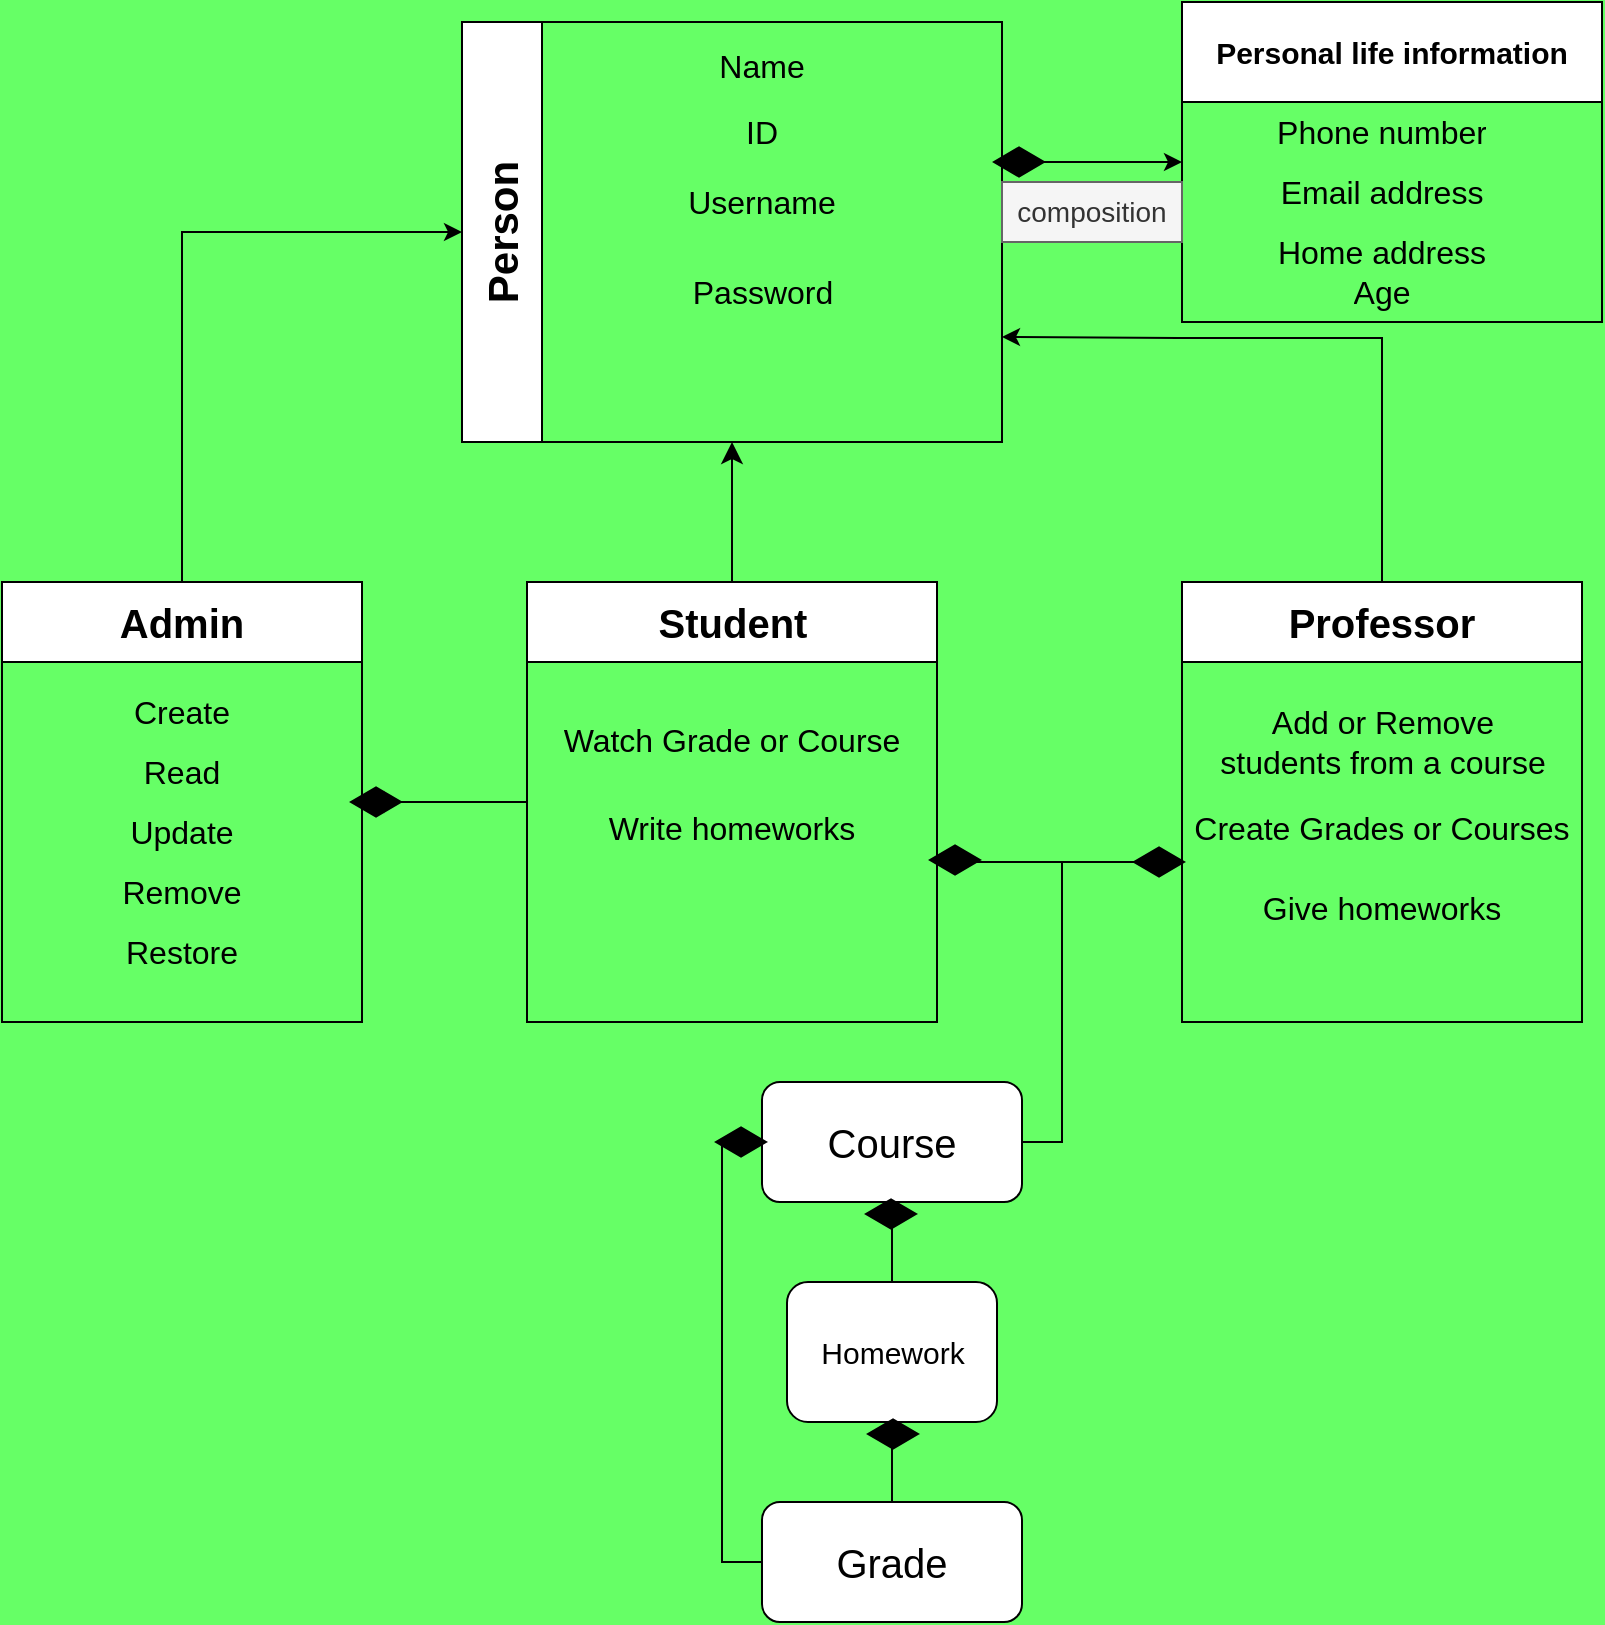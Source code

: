 <mxfile version="24.2.5" type="device">
  <diagram id="C5RBs43oDa-KdzZeNtuy" name="Page-1">
    <mxGraphModel dx="1050" dy="522" grid="1" gridSize="10" guides="1" tooltips="1" connect="1" arrows="1" fold="1" page="1" pageScale="1" pageWidth="827" pageHeight="1169" background="#66FF66" math="0" shadow="0">
      <root>
        <mxCell id="WIyWlLk6GJQsqaUBKTNV-0" />
        <mxCell id="WIyWlLk6GJQsqaUBKTNV-1" parent="WIyWlLk6GJQsqaUBKTNV-0" />
        <mxCell id="JJ2t-KnP88xIfO88hmzd-1" value="&lt;span style=&quot;font-size: 15px;&quot;&gt;Personal life information&lt;/span&gt;" style="swimlane;whiteSpace=wrap;html=1;startSize=50;" parent="WIyWlLk6GJQsqaUBKTNV-1" vertex="1">
          <mxGeometry x="610" y="40" width="210" height="160" as="geometry" />
        </mxCell>
        <mxCell id="JJ2t-KnP88xIfO88hmzd-10" value="Email address" style="text;strokeColor=none;fillColor=none;align=center;verticalAlign=middle;spacingLeft=4;spacingRight=4;overflow=hidden;points=[[0,0.5],[1,0.5]];portConstraint=eastwest;rotatable=0;whiteSpace=wrap;html=1;fontSize=16;" parent="JJ2t-KnP88xIfO88hmzd-1" vertex="1">
          <mxGeometry x="25" y="80" width="150" height="30" as="geometry" />
        </mxCell>
        <mxCell id="JJ2t-KnP88xIfO88hmzd-9" value="Home address" style="text;strokeColor=none;fillColor=none;align=center;verticalAlign=middle;spacingLeft=4;spacingRight=4;overflow=hidden;points=[[0,0.5],[1,0.5]];portConstraint=eastwest;rotatable=0;whiteSpace=wrap;html=1;fontSize=16;" parent="JJ2t-KnP88xIfO88hmzd-1" vertex="1">
          <mxGeometry x="10" y="110" width="180" height="30" as="geometry" />
        </mxCell>
        <mxCell id="JJ2t-KnP88xIfO88hmzd-8" value="Age" style="text;strokeColor=none;fillColor=none;align=center;verticalAlign=middle;spacingLeft=4;spacingRight=4;overflow=hidden;points=[[0,0.5],[1,0.5]];portConstraint=eastwest;rotatable=0;whiteSpace=wrap;html=1;fontSize=16;" parent="JJ2t-KnP88xIfO88hmzd-1" vertex="1">
          <mxGeometry x="60" y="130" width="80" height="30" as="geometry" />
        </mxCell>
        <mxCell id="JJ2t-KnP88xIfO88hmzd-26" value="Phone number" style="text;strokeColor=none;fillColor=none;align=center;verticalAlign=middle;spacingLeft=4;spacingRight=4;overflow=hidden;points=[[0,0.5],[1,0.5]];portConstraint=eastwest;rotatable=0;whiteSpace=wrap;html=1;fontSize=16;" parent="JJ2t-KnP88xIfO88hmzd-1" vertex="1">
          <mxGeometry x="25" y="50" width="150" height="30" as="geometry" />
        </mxCell>
        <mxCell id="JJ2t-KnP88xIfO88hmzd-2" value="&lt;span style=&quot;font-size: 21px;&quot;&gt;Person&lt;/span&gt;" style="swimlane;horizontal=0;whiteSpace=wrap;html=1;startSize=40;" parent="WIyWlLk6GJQsqaUBKTNV-1" vertex="1">
          <mxGeometry x="250" y="50" width="270" height="210" as="geometry" />
        </mxCell>
        <mxCell id="JJ2t-KnP88xIfO88hmzd-4" value="&lt;span style=&quot;font-size: 16px;&quot;&gt;Name&lt;/span&gt;" style="text;strokeColor=none;fillColor=none;align=center;verticalAlign=middle;spacingLeft=4;spacingRight=4;overflow=hidden;points=[[0,0.5],[1,0.5]];portConstraint=eastwest;rotatable=0;whiteSpace=wrap;html=1;" parent="JJ2t-KnP88xIfO88hmzd-2" vertex="1">
          <mxGeometry x="55" y="10" width="190" height="20" as="geometry" />
        </mxCell>
        <mxCell id="JJ2t-KnP88xIfO88hmzd-7" value="ID" style="text;strokeColor=none;fillColor=none;align=center;verticalAlign=middle;spacingLeft=4;spacingRight=4;overflow=hidden;points=[[0,0.5],[1,0.5]];portConstraint=eastwest;rotatable=0;whiteSpace=wrap;html=1;fontSize=16;" parent="JJ2t-KnP88xIfO88hmzd-2" vertex="1">
          <mxGeometry x="45" y="40" width="210" height="30" as="geometry" />
        </mxCell>
        <mxCell id="JJ2t-KnP88xIfO88hmzd-6" value="Username" style="text;strokeColor=none;fillColor=none;align=center;verticalAlign=middle;spacingLeft=4;spacingRight=4;overflow=hidden;points=[[0,0.5],[1,0.5]];portConstraint=eastwest;rotatable=0;whiteSpace=wrap;html=1;fontSize=16;" parent="JJ2t-KnP88xIfO88hmzd-2" vertex="1">
          <mxGeometry x="50" y="70" width="200" height="40" as="geometry" />
        </mxCell>
        <mxCell id="JJ2t-KnP88xIfO88hmzd-5" value="Password" style="text;strokeColor=none;fillColor=none;align=center;verticalAlign=middle;spacingLeft=4;spacingRight=4;overflow=hidden;points=[[0,0.5],[1,0.5]];portConstraint=eastwest;rotatable=0;whiteSpace=wrap;html=1;fontSize=16;" parent="JJ2t-KnP88xIfO88hmzd-2" vertex="1">
          <mxGeometry x="72.5" y="110" width="155" height="50" as="geometry" />
        </mxCell>
        <mxCell id="JJ2t-KnP88xIfO88hmzd-13" value="" style="endArrow=classic;startArrow=classic;html=1;rounded=0;entryX=0;entryY=0.5;entryDx=0;entryDy=0;" parent="WIyWlLk6GJQsqaUBKTNV-1" target="JJ2t-KnP88xIfO88hmzd-1" edge="1">
          <mxGeometry width="50" height="50" relative="1" as="geometry">
            <mxPoint x="520" y="120" as="sourcePoint" />
            <mxPoint x="610" y="170" as="targetPoint" />
            <Array as="points" />
          </mxGeometry>
        </mxCell>
        <mxCell id="JJ2t-KnP88xIfO88hmzd-14" value="composition" style="text;strokeColor=#666666;fillColor=#f5f5f5;align=center;verticalAlign=middle;spacingLeft=4;spacingRight=4;overflow=hidden;points=[[0,0.5],[1,0.5]];portConstraint=eastwest;rotatable=0;whiteSpace=wrap;html=1;fontSize=14;fontColor=#333333;" parent="WIyWlLk6GJQsqaUBKTNV-1" vertex="1">
          <mxGeometry x="520" y="130" width="90" height="30" as="geometry" />
        </mxCell>
        <mxCell id="_EseRVlNFJwp2hnARYB4-8" style="edgeStyle=orthogonalEdgeStyle;rounded=0;orthogonalLoop=1;jettySize=auto;html=1;exitX=0.5;exitY=0;exitDx=0;exitDy=0;entryX=0;entryY=0.5;entryDx=0;entryDy=0;" parent="WIyWlLk6GJQsqaUBKTNV-1" source="JJ2t-KnP88xIfO88hmzd-18" target="JJ2t-KnP88xIfO88hmzd-2" edge="1">
          <mxGeometry relative="1" as="geometry" />
        </mxCell>
        <mxCell id="JJ2t-KnP88xIfO88hmzd-18" value="Admin" style="swimlane;whiteSpace=wrap;html=1;startSize=40;fontSize=20;" parent="WIyWlLk6GJQsqaUBKTNV-1" vertex="1">
          <mxGeometry x="20" y="330" width="180" height="220" as="geometry" />
        </mxCell>
        <mxCell id="JJ2t-KnP88xIfO88hmzd-32" value="Create" style="text;strokeColor=none;fillColor=none;align=center;verticalAlign=middle;spacingLeft=4;spacingRight=4;overflow=hidden;points=[[0,0.5],[1,0.5]];portConstraint=eastwest;rotatable=0;whiteSpace=wrap;html=1;fontSize=16;" parent="JJ2t-KnP88xIfO88hmzd-18" vertex="1">
          <mxGeometry x="50" y="50" width="80" height="30" as="geometry" />
        </mxCell>
        <mxCell id="JJ2t-KnP88xIfO88hmzd-31" value="Read" style="text;strokeColor=none;fillColor=none;align=center;verticalAlign=middle;spacingLeft=4;spacingRight=4;overflow=hidden;points=[[0,0.5],[1,0.5]];portConstraint=eastwest;rotatable=0;whiteSpace=wrap;html=1;fontSize=16;" parent="JJ2t-KnP88xIfO88hmzd-18" vertex="1">
          <mxGeometry x="50" y="80" width="80" height="30" as="geometry" />
        </mxCell>
        <mxCell id="JJ2t-KnP88xIfO88hmzd-30" value="Update" style="text;strokeColor=none;fillColor=none;align=center;verticalAlign=middle;spacingLeft=4;spacingRight=4;overflow=hidden;points=[[0,0.5],[1,0.5]];portConstraint=eastwest;rotatable=0;whiteSpace=wrap;html=1;fontSize=16;" parent="JJ2t-KnP88xIfO88hmzd-18" vertex="1">
          <mxGeometry x="50" y="110" width="80" height="30" as="geometry" />
        </mxCell>
        <mxCell id="JJ2t-KnP88xIfO88hmzd-29" value="Remove" style="text;strokeColor=none;fillColor=none;align=center;verticalAlign=middle;spacingLeft=4;spacingRight=4;overflow=hidden;points=[[0,0.5],[1,0.5]];portConstraint=eastwest;rotatable=0;whiteSpace=wrap;html=1;fontSize=16;" parent="JJ2t-KnP88xIfO88hmzd-18" vertex="1">
          <mxGeometry x="50" y="140" width="80" height="30" as="geometry" />
        </mxCell>
        <mxCell id="JJ2t-KnP88xIfO88hmzd-28" value="Restore" style="text;strokeColor=none;fillColor=none;align=center;verticalAlign=middle;spacingLeft=4;spacingRight=4;overflow=hidden;points=[[0,0.5],[1,0.5]];portConstraint=eastwest;rotatable=0;whiteSpace=wrap;html=1;fontSize=16;" parent="JJ2t-KnP88xIfO88hmzd-18" vertex="1">
          <mxGeometry x="50" y="170" width="80" height="30" as="geometry" />
        </mxCell>
        <mxCell id="QyGnM2JLPzVFYehJ1gt4-1" style="edgeStyle=none;curved=1;rounded=0;orthogonalLoop=1;jettySize=auto;html=1;entryX=1;entryY=0.5;entryDx=0;entryDy=0;fontSize=12;startSize=8;endSize=8;" parent="WIyWlLk6GJQsqaUBKTNV-1" source="JJ2t-KnP88xIfO88hmzd-20" target="JJ2t-KnP88xIfO88hmzd-18" edge="1">
          <mxGeometry relative="1" as="geometry" />
        </mxCell>
        <mxCell id="QyGnM2JLPzVFYehJ1gt4-2" style="edgeStyle=none;curved=1;rounded=0;orthogonalLoop=1;jettySize=auto;html=1;entryX=0.5;entryY=1;entryDx=0;entryDy=0;fontSize=12;startSize=8;endSize=8;" parent="WIyWlLk6GJQsqaUBKTNV-1" source="JJ2t-KnP88xIfO88hmzd-20" target="JJ2t-KnP88xIfO88hmzd-2" edge="1">
          <mxGeometry relative="1" as="geometry" />
        </mxCell>
        <mxCell id="JJ2t-KnP88xIfO88hmzd-20" value="Student" style="swimlane;whiteSpace=wrap;html=1;startSize=40;fontSize=20;" parent="WIyWlLk6GJQsqaUBKTNV-1" vertex="1">
          <mxGeometry x="282.5" y="330" width="205" height="220" as="geometry" />
        </mxCell>
        <mxCell id="JJ2t-KnP88xIfO88hmzd-33" value="Write homeworks" style="text;strokeColor=none;fillColor=none;align=center;verticalAlign=middle;spacingLeft=4;spacingRight=4;overflow=hidden;points=[[0,0.5],[1,0.5]];portConstraint=eastwest;rotatable=0;whiteSpace=wrap;html=1;fontSize=16;" parent="JJ2t-KnP88xIfO88hmzd-20" vertex="1">
          <mxGeometry x="12.5" y="100" width="180" height="45" as="geometry" />
        </mxCell>
        <mxCell id="JJ2t-KnP88xIfO88hmzd-35" value="Watch Grade or Course" style="text;strokeColor=none;fillColor=none;align=center;verticalAlign=middle;spacingLeft=4;spacingRight=4;overflow=hidden;points=[[0,0.5],[1,0.5]];portConstraint=eastwest;rotatable=0;whiteSpace=wrap;html=1;fontSize=16;" parent="JJ2t-KnP88xIfO88hmzd-20" vertex="1">
          <mxGeometry x="2.5" y="57.5" width="200" height="42.5" as="geometry" />
        </mxCell>
        <mxCell id="JJ2t-KnP88xIfO88hmzd-25" value="Professor" style="swimlane;whiteSpace=wrap;html=1;startSize=40;fontSize=20;" parent="WIyWlLk6GJQsqaUBKTNV-1" vertex="1">
          <mxGeometry x="610" y="330" width="200" height="220" as="geometry" />
        </mxCell>
        <mxCell id="JJ2t-KnP88xIfO88hmzd-34" value="Give homeworks" style="text;strokeColor=none;fillColor=none;align=center;verticalAlign=middle;spacingLeft=4;spacingRight=4;overflow=hidden;points=[[0,0.5],[1,0.5]];portConstraint=eastwest;rotatable=0;whiteSpace=wrap;html=1;fontSize=16;" parent="JJ2t-KnP88xIfO88hmzd-25" vertex="1">
          <mxGeometry x="25" y="140" width="150" height="45" as="geometry" />
        </mxCell>
        <mxCell id="JJ2t-KnP88xIfO88hmzd-27" value="Create Grades or Courses" style="text;strokeColor=none;fillColor=none;align=center;verticalAlign=middle;spacingLeft=4;spacingRight=4;overflow=hidden;points=[[0,0.5],[1,0.5]];portConstraint=eastwest;rotatable=0;whiteSpace=wrap;html=1;fontSize=16;" parent="JJ2t-KnP88xIfO88hmzd-25" vertex="1">
          <mxGeometry y="105" width="200" height="35" as="geometry" />
        </mxCell>
        <mxCell id="iIfX5RDlXKjknKP-Vc-E-2" value="Add or Remove students from a course" style="text;strokeColor=none;fillColor=none;align=center;verticalAlign=middle;spacingLeft=4;spacingRight=4;overflow=hidden;points=[[0,0.5],[1,0.5]];portConstraint=eastwest;rotatable=0;whiteSpace=wrap;html=1;fontSize=16;" parent="JJ2t-KnP88xIfO88hmzd-25" vertex="1">
          <mxGeometry x="7.5" y="55" width="185" height="50" as="geometry" />
        </mxCell>
        <mxCell id="_EseRVlNFJwp2hnARYB4-6" style="edgeStyle=orthogonalEdgeStyle;rounded=0;orthogonalLoop=1;jettySize=auto;html=1;exitX=1;exitY=0.5;exitDx=0;exitDy=0;" parent="WIyWlLk6GJQsqaUBKTNV-1" source="JJ2t-KnP88xIfO88hmzd-36" edge="1">
          <mxGeometry relative="1" as="geometry">
            <mxPoint x="610" y="470" as="targetPoint" />
            <Array as="points">
              <mxPoint x="550" y="610" />
              <mxPoint x="550" y="470" />
            </Array>
          </mxGeometry>
        </mxCell>
        <mxCell id="_EseRVlNFJwp2hnARYB4-7" style="edgeStyle=orthogonalEdgeStyle;rounded=0;orthogonalLoop=1;jettySize=auto;html=1;exitX=1;exitY=0.5;exitDx=0;exitDy=0;" parent="WIyWlLk6GJQsqaUBKTNV-1" source="JJ2t-KnP88xIfO88hmzd-36" edge="1">
          <mxGeometry relative="1" as="geometry">
            <mxPoint x="488" y="470" as="targetPoint" />
            <Array as="points">
              <mxPoint x="550" y="610" />
              <mxPoint x="550" y="470" />
            </Array>
          </mxGeometry>
        </mxCell>
        <mxCell id="JJ2t-KnP88xIfO88hmzd-36" value="Course" style="rounded=1;whiteSpace=wrap;html=1;fontSize=20;" parent="WIyWlLk6GJQsqaUBKTNV-1" vertex="1">
          <mxGeometry x="400" y="580" width="130" height="60" as="geometry" />
        </mxCell>
        <mxCell id="_EseRVlNFJwp2hnARYB4-3" style="edgeStyle=orthogonalEdgeStyle;rounded=0;orthogonalLoop=1;jettySize=auto;html=1;exitX=0.5;exitY=0;exitDx=0;exitDy=0;entryX=0.5;entryY=1;entryDx=0;entryDy=0;" parent="WIyWlLk6GJQsqaUBKTNV-1" source="JJ2t-KnP88xIfO88hmzd-39" target="JJ2t-KnP88xIfO88hmzd-36" edge="1">
          <mxGeometry relative="1" as="geometry" />
        </mxCell>
        <mxCell id="JJ2t-KnP88xIfO88hmzd-39" value="Homework" style="rounded=1;whiteSpace=wrap;html=1;fontSize=15;" parent="WIyWlLk6GJQsqaUBKTNV-1" vertex="1">
          <mxGeometry x="412.5" y="680" width="105" height="70" as="geometry" />
        </mxCell>
        <mxCell id="dOuCYILPO6LboyERi4aZ-0" style="edgeStyle=orthogonalEdgeStyle;rounded=0;orthogonalLoop=1;jettySize=auto;html=1;entryX=0.5;entryY=1;entryDx=0;entryDy=0;" parent="WIyWlLk6GJQsqaUBKTNV-1" source="JJ2t-KnP88xIfO88hmzd-40" target="JJ2t-KnP88xIfO88hmzd-39" edge="1">
          <mxGeometry relative="1" as="geometry" />
        </mxCell>
        <mxCell id="dOuCYILPO6LboyERi4aZ-1" style="edgeStyle=orthogonalEdgeStyle;rounded=0;orthogonalLoop=1;jettySize=auto;html=1;entryX=0;entryY=0.5;entryDx=0;entryDy=0;" parent="WIyWlLk6GJQsqaUBKTNV-1" source="JJ2t-KnP88xIfO88hmzd-40" target="JJ2t-KnP88xIfO88hmzd-36" edge="1">
          <mxGeometry relative="1" as="geometry">
            <Array as="points">
              <mxPoint x="380" y="820" />
              <mxPoint x="380" y="610" />
            </Array>
          </mxGeometry>
        </mxCell>
        <mxCell id="JJ2t-KnP88xIfO88hmzd-40" value="&lt;span style=&quot;font-size: 20px;&quot;&gt;Grade&lt;/span&gt;" style="rounded=1;whiteSpace=wrap;html=1;" parent="WIyWlLk6GJQsqaUBKTNV-1" vertex="1">
          <mxGeometry x="400" y="790" width="130" height="60" as="geometry" />
        </mxCell>
        <mxCell id="_RgvEsrUhG0mhzcESe3z-3" value="" style="endArrow=diamondThin;endFill=1;endSize=24;html=1;rounded=0;" parent="WIyWlLk6GJQsqaUBKTNV-1" edge="1">
          <mxGeometry width="160" relative="1" as="geometry">
            <mxPoint x="592" y="470" as="sourcePoint" />
            <mxPoint x="612" y="470" as="targetPoint" />
          </mxGeometry>
        </mxCell>
        <mxCell id="_RgvEsrUhG0mhzcESe3z-4" value="" style="endArrow=diamondThin;endFill=1;endSize=24;html=1;rounded=0;" parent="WIyWlLk6GJQsqaUBKTNV-1" edge="1">
          <mxGeometry width="160" relative="1" as="geometry">
            <mxPoint x="198" y="440" as="sourcePoint" />
            <mxPoint x="220.5" y="440" as="targetPoint" />
          </mxGeometry>
        </mxCell>
        <mxCell id="_RgvEsrUhG0mhzcESe3z-7" value="" style="endArrow=diamondThin;endFill=1;endSize=24;html=1;rounded=0;" parent="WIyWlLk6GJQsqaUBKTNV-1" edge="1">
          <mxGeometry width="160" relative="1" as="geometry">
            <mxPoint x="490" y="469" as="sourcePoint" />
            <mxPoint x="510" y="469" as="targetPoint" />
          </mxGeometry>
        </mxCell>
        <mxCell id="_RgvEsrUhG0mhzcESe3z-8" value="" style="endArrow=diamondThin;endFill=1;endSize=24;html=1;rounded=0;" parent="WIyWlLk6GJQsqaUBKTNV-1" edge="1">
          <mxGeometry width="160" relative="1" as="geometry">
            <mxPoint x="383" y="610" as="sourcePoint" />
            <mxPoint x="403" y="610" as="targetPoint" />
          </mxGeometry>
        </mxCell>
        <mxCell id="_RgvEsrUhG0mhzcESe3z-9" value="" style="endArrow=diamondThin;endFill=1;endSize=24;html=1;rounded=0;" parent="WIyWlLk6GJQsqaUBKTNV-1" edge="1">
          <mxGeometry width="160" relative="1" as="geometry">
            <mxPoint x="458" y="646" as="sourcePoint" />
            <mxPoint x="478" y="646" as="targetPoint" />
          </mxGeometry>
        </mxCell>
        <mxCell id="_RgvEsrUhG0mhzcESe3z-10" value="" style="endArrow=diamondThin;endFill=1;endSize=24;html=1;rounded=0;" parent="WIyWlLk6GJQsqaUBKTNV-1" edge="1">
          <mxGeometry width="160" relative="1" as="geometry">
            <mxPoint x="459" y="756" as="sourcePoint" />
            <mxPoint x="479" y="756" as="targetPoint" />
          </mxGeometry>
        </mxCell>
        <mxCell id="_RgvEsrUhG0mhzcESe3z-11" value="" style="endArrow=diamondThin;endFill=1;endSize=24;html=1;rounded=0;" parent="WIyWlLk6GJQsqaUBKTNV-1" edge="1">
          <mxGeometry width="160" relative="1" as="geometry">
            <mxPoint x="522" y="120" as="sourcePoint" />
            <mxPoint x="542" y="120" as="targetPoint" />
          </mxGeometry>
        </mxCell>
        <mxCell id="iIfX5RDlXKjknKP-Vc-E-1" value="" style="edgeStyle=orthogonalEdgeStyle;rounded=0;orthogonalLoop=1;jettySize=auto;html=1;entryX=1;entryY=0.75;entryDx=0;entryDy=0;" parent="WIyWlLk6GJQsqaUBKTNV-1" source="JJ2t-KnP88xIfO88hmzd-25" target="JJ2t-KnP88xIfO88hmzd-2" edge="1">
          <mxGeometry relative="1" as="geometry">
            <Array as="points">
              <mxPoint x="710" y="208" />
              <mxPoint x="608" y="208" />
            </Array>
            <mxPoint x="710" y="330" as="sourcePoint" />
            <mxPoint x="730" y="262.5" as="targetPoint" />
          </mxGeometry>
        </mxCell>
      </root>
    </mxGraphModel>
  </diagram>
</mxfile>
